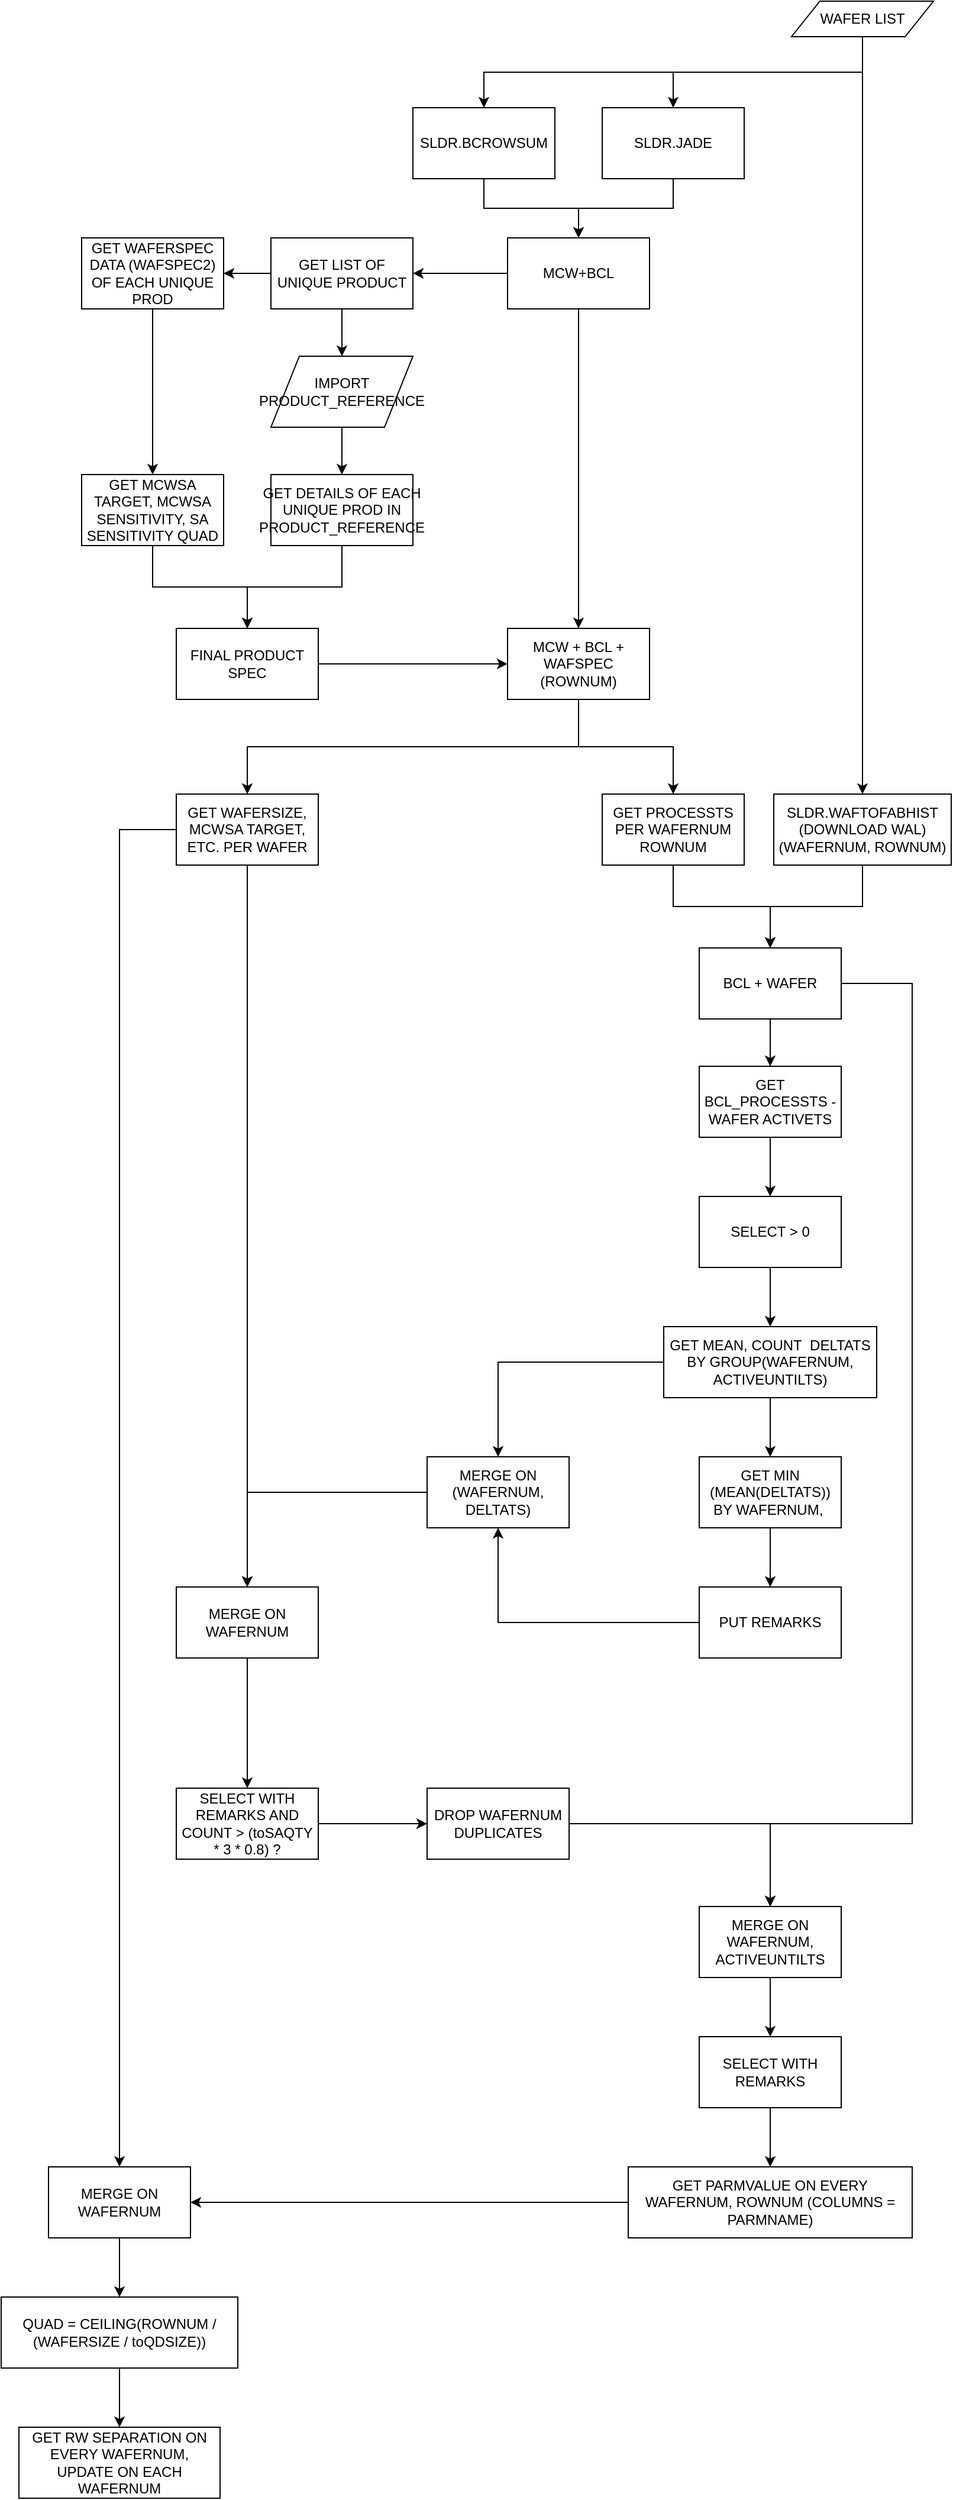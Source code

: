 <mxfile version="12.9.3" type="github"><diagram id="RNorpvvoh5dz3k51KkVT" name="Page-1"><mxGraphModel dx="1886" dy="880" grid="1" gridSize="10" guides="1" tooltips="1" connect="1" arrows="1" fold="1" page="1" pageScale="1" pageWidth="850" pageHeight="1100" math="0" shadow="0"><root><mxCell id="0"/><mxCell id="1" parent="0"/><mxCell id="9_LjHgGApns-3MtyWlZG-6" style="edgeStyle=orthogonalEdgeStyle;rounded=0;orthogonalLoop=1;jettySize=auto;html=1;exitX=0.5;exitY=1;exitDx=0;exitDy=0;entryX=0.5;entryY=0;entryDx=0;entryDy=0;" parent="1" source="9_LjHgGApns-3MtyWlZG-2" target="9_LjHgGApns-3MtyWlZG-3" edge="1"><mxGeometry relative="1" as="geometry"/></mxCell><mxCell id="9_LjHgGApns-3MtyWlZG-7" style="edgeStyle=orthogonalEdgeStyle;rounded=0;orthogonalLoop=1;jettySize=auto;html=1;exitX=0.5;exitY=1;exitDx=0;exitDy=0;entryX=0.5;entryY=0;entryDx=0;entryDy=0;" parent="1" source="9_LjHgGApns-3MtyWlZG-2" target="9_LjHgGApns-3MtyWlZG-4" edge="1"><mxGeometry relative="1" as="geometry"/></mxCell><mxCell id="1ydk3U4ZFSy-2KVholBT-29" style="edgeStyle=orthogonalEdgeStyle;rounded=0;orthogonalLoop=1;jettySize=auto;html=1;exitX=0.5;exitY=1;exitDx=0;exitDy=0;entryX=0.5;entryY=0;entryDx=0;entryDy=0;" edge="1" parent="1" source="9_LjHgGApns-3MtyWlZG-2" target="1ydk3U4ZFSy-2KVholBT-28"><mxGeometry relative="1" as="geometry"/></mxCell><mxCell id="9_LjHgGApns-3MtyWlZG-2" value="&lt;span&gt;WAFER LIST&lt;/span&gt;" style="shape=parallelogram;perimeter=parallelogramPerimeter;whiteSpace=wrap;html=1;fontStyle=0" parent="1" vertex="1"><mxGeometry x="658" y="20" width="120" height="30" as="geometry"/></mxCell><mxCell id="9_LjHgGApns-3MtyWlZG-11" style="edgeStyle=orthogonalEdgeStyle;rounded=0;orthogonalLoop=1;jettySize=auto;html=1;exitX=0.5;exitY=1;exitDx=0;exitDy=0;" parent="1" source="9_LjHgGApns-3MtyWlZG-3" target="9_LjHgGApns-3MtyWlZG-10" edge="1"><mxGeometry relative="1" as="geometry"/></mxCell><mxCell id="9_LjHgGApns-3MtyWlZG-3" value="SLDR.BCROWSUM" style="rounded=0;whiteSpace=wrap;html=1;" parent="1" vertex="1"><mxGeometry x="338" y="110" width="120" height="60" as="geometry"/></mxCell><mxCell id="9_LjHgGApns-3MtyWlZG-12" style="edgeStyle=orthogonalEdgeStyle;rounded=0;orthogonalLoop=1;jettySize=auto;html=1;exitX=0.5;exitY=1;exitDx=0;exitDy=0;entryX=0.5;entryY=0;entryDx=0;entryDy=0;" parent="1" source="9_LjHgGApns-3MtyWlZG-4" target="9_LjHgGApns-3MtyWlZG-10" edge="1"><mxGeometry relative="1" as="geometry"/></mxCell><mxCell id="9_LjHgGApns-3MtyWlZG-4" value="SLDR.JADE" style="rounded=0;whiteSpace=wrap;html=1;" parent="1" vertex="1"><mxGeometry x="498" y="110" width="120" height="60" as="geometry"/></mxCell><mxCell id="1ydk3U4ZFSy-2KVholBT-4" style="edgeStyle=orthogonalEdgeStyle;rounded=0;orthogonalLoop=1;jettySize=auto;html=1;exitX=0;exitY=0.5;exitDx=0;exitDy=0;entryX=1;entryY=0.5;entryDx=0;entryDy=0;" edge="1" parent="1" source="9_LjHgGApns-3MtyWlZG-10" target="9_LjHgGApns-3MtyWlZG-14"><mxGeometry relative="1" as="geometry"/></mxCell><mxCell id="1ydk3U4ZFSy-2KVholBT-22" style="edgeStyle=orthogonalEdgeStyle;rounded=0;orthogonalLoop=1;jettySize=auto;html=1;exitX=0.5;exitY=1;exitDx=0;exitDy=0;" edge="1" parent="1" source="9_LjHgGApns-3MtyWlZG-10" target="1ydk3U4ZFSy-2KVholBT-23"><mxGeometry relative="1" as="geometry"><mxPoint x="308" y="700" as="targetPoint"/></mxGeometry></mxCell><mxCell id="9_LjHgGApns-3MtyWlZG-10" value="MCW+BCL" style="rounded=0;whiteSpace=wrap;html=1;" parent="1" vertex="1"><mxGeometry x="418" y="220" width="120" height="60" as="geometry"/></mxCell><mxCell id="9_LjHgGApns-3MtyWlZG-15" style="edgeStyle=orthogonalEdgeStyle;rounded=0;orthogonalLoop=1;jettySize=auto;html=1;exitX=0.5;exitY=1;exitDx=0;exitDy=0;" parent="1" source="9_LjHgGApns-3MtyWlZG-14" edge="1"><mxGeometry relative="1" as="geometry"><mxPoint x="278" y="320" as="targetPoint"/></mxGeometry></mxCell><mxCell id="1ydk3U4ZFSy-2KVholBT-10" style="edgeStyle=orthogonalEdgeStyle;rounded=0;orthogonalLoop=1;jettySize=auto;html=1;exitX=0;exitY=0.5;exitDx=0;exitDy=0;entryX=1;entryY=0.5;entryDx=0;entryDy=0;" edge="1" parent="1" source="9_LjHgGApns-3MtyWlZG-14" target="1ydk3U4ZFSy-2KVholBT-9"><mxGeometry relative="1" as="geometry"/></mxCell><mxCell id="9_LjHgGApns-3MtyWlZG-14" value="GET LIST OF UNIQUE PRODUCT" style="rounded=0;whiteSpace=wrap;html=1;fontStyle=0" parent="1" vertex="1"><mxGeometry x="218" y="220" width="120" height="60" as="geometry"/></mxCell><mxCell id="1ydk3U4ZFSy-2KVholBT-13" style="edgeStyle=orthogonalEdgeStyle;rounded=0;orthogonalLoop=1;jettySize=auto;html=1;exitX=0.5;exitY=1;exitDx=0;exitDy=0;entryX=0.5;entryY=0;entryDx=0;entryDy=0;" edge="1" parent="1" source="9_LjHgGApns-3MtyWlZG-17" target="1ydk3U4ZFSy-2KVholBT-12"><mxGeometry relative="1" as="geometry"/></mxCell><mxCell id="9_LjHgGApns-3MtyWlZG-17" value="IMPORT PRODUCT_REFERENCE" style="shape=parallelogram;perimeter=parallelogramPerimeter;whiteSpace=wrap;html=1;" parent="1" vertex="1"><mxGeometry x="218" y="320" width="120" height="60" as="geometry"/></mxCell><mxCell id="1ydk3U4ZFSy-2KVholBT-17" style="edgeStyle=orthogonalEdgeStyle;rounded=0;orthogonalLoop=1;jettySize=auto;html=1;exitX=0.5;exitY=1;exitDx=0;exitDy=0;entryX=0.5;entryY=0;entryDx=0;entryDy=0;" edge="1" parent="1" source="1ydk3U4ZFSy-2KVholBT-9" target="1ydk3U4ZFSy-2KVholBT-15"><mxGeometry relative="1" as="geometry"/></mxCell><mxCell id="1ydk3U4ZFSy-2KVholBT-9" value="GET WAFERSPEC DATA (WAFSPEC2) OF EACH UNIQUE PROD" style="rounded=0;whiteSpace=wrap;html=1;" vertex="1" parent="1"><mxGeometry x="58" y="220" width="120" height="60" as="geometry"/></mxCell><mxCell id="1ydk3U4ZFSy-2KVholBT-20" style="edgeStyle=orthogonalEdgeStyle;rounded=0;orthogonalLoop=1;jettySize=auto;html=1;exitX=0.5;exitY=1;exitDx=0;exitDy=0;entryX=0.5;entryY=0;entryDx=0;entryDy=0;" edge="1" parent="1" source="1ydk3U4ZFSy-2KVholBT-12" target="1ydk3U4ZFSy-2KVholBT-19"><mxGeometry relative="1" as="geometry"/></mxCell><mxCell id="1ydk3U4ZFSy-2KVholBT-12" value="GET DETAILS OF EACH UNIQUE PROD IN PRODUCT_REFERENCE" style="rounded=0;whiteSpace=wrap;html=1;" vertex="1" parent="1"><mxGeometry x="218" y="420" width="120" height="60" as="geometry"/></mxCell><mxCell id="1ydk3U4ZFSy-2KVholBT-18" style="edgeStyle=orthogonalEdgeStyle;rounded=0;orthogonalLoop=1;jettySize=auto;html=1;exitX=0.5;exitY=1;exitDx=0;exitDy=0;" edge="1" parent="1" source="1ydk3U4ZFSy-2KVholBT-15" target="1ydk3U4ZFSy-2KVholBT-19"><mxGeometry relative="1" as="geometry"><mxPoint x="168" y="570" as="targetPoint"/></mxGeometry></mxCell><mxCell id="1ydk3U4ZFSy-2KVholBT-15" value="GET MCWSA TARGET, MCWSA SENSITIVITY, SA SENSITIVITY QUAD" style="rounded=0;whiteSpace=wrap;html=1;" vertex="1" parent="1"><mxGeometry x="58" y="420" width="120" height="60" as="geometry"/></mxCell><mxCell id="1ydk3U4ZFSy-2KVholBT-26" style="edgeStyle=orthogonalEdgeStyle;rounded=0;orthogonalLoop=1;jettySize=auto;html=1;exitX=1;exitY=0.5;exitDx=0;exitDy=0;" edge="1" parent="1" source="1ydk3U4ZFSy-2KVholBT-19" target="1ydk3U4ZFSy-2KVholBT-23"><mxGeometry relative="1" as="geometry"/></mxCell><mxCell id="1ydk3U4ZFSy-2KVholBT-19" value="FINAL PRODUCT SPEC" style="rounded=0;whiteSpace=wrap;html=1;" vertex="1" parent="1"><mxGeometry x="138" y="550" width="120" height="60" as="geometry"/></mxCell><mxCell id="1ydk3U4ZFSy-2KVholBT-37" style="edgeStyle=orthogonalEdgeStyle;rounded=0;orthogonalLoop=1;jettySize=auto;html=1;exitX=0.5;exitY=1;exitDx=0;exitDy=0;entryX=0.5;entryY=0;entryDx=0;entryDy=0;" edge="1" parent="1" source="1ydk3U4ZFSy-2KVholBT-23" target="1ydk3U4ZFSy-2KVholBT-35"><mxGeometry relative="1" as="geometry"/></mxCell><mxCell id="1ydk3U4ZFSy-2KVholBT-38" style="edgeStyle=orthogonalEdgeStyle;rounded=0;orthogonalLoop=1;jettySize=auto;html=1;exitX=0.5;exitY=1;exitDx=0;exitDy=0;entryX=0.5;entryY=0;entryDx=0;entryDy=0;" edge="1" parent="1" source="1ydk3U4ZFSy-2KVholBT-23" target="1ydk3U4ZFSy-2KVholBT-36"><mxGeometry relative="1" as="geometry"/></mxCell><mxCell id="1ydk3U4ZFSy-2KVholBT-23" value="MCW + BCL + WAFSPEC (ROWNUM)" style="rounded=0;whiteSpace=wrap;html=1;" vertex="1" parent="1"><mxGeometry x="418" y="550" width="120" height="60" as="geometry"/></mxCell><mxCell id="1ydk3U4ZFSy-2KVholBT-44" style="edgeStyle=orthogonalEdgeStyle;rounded=0;orthogonalLoop=1;jettySize=auto;html=1;exitX=0.5;exitY=1;exitDx=0;exitDy=0;entryX=0.5;entryY=0;entryDx=0;entryDy=0;" edge="1" parent="1" source="1ydk3U4ZFSy-2KVholBT-28" target="1ydk3U4ZFSy-2KVholBT-40"><mxGeometry relative="1" as="geometry"/></mxCell><mxCell id="1ydk3U4ZFSy-2KVholBT-28" value="SLDR.WAFTOFABHIST&lt;br&gt;(DOWNLOAD WAL)&lt;br&gt;(WAFERNUM, ROWNUM)" style="rounded=0;whiteSpace=wrap;html=1;" vertex="1" parent="1"><mxGeometry x="643" y="690" width="150" height="60" as="geometry"/></mxCell><mxCell id="1ydk3U4ZFSy-2KVholBT-76" style="edgeStyle=orthogonalEdgeStyle;rounded=0;orthogonalLoop=1;jettySize=auto;html=1;exitX=0.5;exitY=1;exitDx=0;exitDy=0;" edge="1" parent="1" source="1ydk3U4ZFSy-2KVholBT-35" target="1ydk3U4ZFSy-2KVholBT-75"><mxGeometry relative="1" as="geometry"/></mxCell><mxCell id="1ydk3U4ZFSy-2KVholBT-104" style="edgeStyle=orthogonalEdgeStyle;rounded=0;orthogonalLoop=1;jettySize=auto;html=1;exitX=0;exitY=0.5;exitDx=0;exitDy=0;entryX=0.5;entryY=0;entryDx=0;entryDy=0;" edge="1" parent="1" source="1ydk3U4ZFSy-2KVholBT-35" target="1ydk3U4ZFSy-2KVholBT-106"><mxGeometry relative="1" as="geometry"><mxPoint x="40" y="1914" as="targetPoint"/></mxGeometry></mxCell><mxCell id="1ydk3U4ZFSy-2KVholBT-35" value="GET WAFERSIZE, MCWSA TARGET, ETC. PER WAFER" style="rounded=0;whiteSpace=wrap;html=1;" vertex="1" parent="1"><mxGeometry x="138" y="690" width="120" height="60" as="geometry"/></mxCell><mxCell id="1ydk3U4ZFSy-2KVholBT-43" style="edgeStyle=orthogonalEdgeStyle;rounded=0;orthogonalLoop=1;jettySize=auto;html=1;exitX=0.5;exitY=1;exitDx=0;exitDy=0;entryX=0.5;entryY=0;entryDx=0;entryDy=0;" edge="1" parent="1" source="1ydk3U4ZFSy-2KVholBT-36" target="1ydk3U4ZFSy-2KVholBT-40"><mxGeometry relative="1" as="geometry"/></mxCell><mxCell id="1ydk3U4ZFSy-2KVholBT-36" value="GET PROCESSTS PER WAFERNUM ROWNUM" style="rounded=0;whiteSpace=wrap;html=1;" vertex="1" parent="1"><mxGeometry x="498" y="690" width="120" height="60" as="geometry"/></mxCell><mxCell id="1ydk3U4ZFSy-2KVholBT-46" style="edgeStyle=orthogonalEdgeStyle;rounded=0;orthogonalLoop=1;jettySize=auto;html=1;exitX=0.5;exitY=1;exitDx=0;exitDy=0;entryX=0.5;entryY=0;entryDx=0;entryDy=0;" edge="1" parent="1" source="1ydk3U4ZFSy-2KVholBT-40" target="1ydk3U4ZFSy-2KVholBT-45"><mxGeometry relative="1" as="geometry"/></mxCell><mxCell id="1ydk3U4ZFSy-2KVholBT-94" style="edgeStyle=orthogonalEdgeStyle;rounded=0;orthogonalLoop=1;jettySize=auto;html=1;exitX=1;exitY=0.5;exitDx=0;exitDy=0;entryX=0.5;entryY=0;entryDx=0;entryDy=0;" edge="1" parent="1" source="1ydk3U4ZFSy-2KVholBT-40" target="1ydk3U4ZFSy-2KVholBT-88"><mxGeometry relative="1" as="geometry"><Array as="points"><mxPoint x="760" y="850"/><mxPoint x="760" y="1560"/><mxPoint x="640" y="1560"/></Array></mxGeometry></mxCell><mxCell id="1ydk3U4ZFSy-2KVholBT-40" value="BCL + WAFER" style="rounded=0;whiteSpace=wrap;html=1;" vertex="1" parent="1"><mxGeometry x="580" y="820" width="120" height="60" as="geometry"/></mxCell><mxCell id="1ydk3U4ZFSy-2KVholBT-48" value="" style="edgeStyle=orthogonalEdgeStyle;rounded=0;orthogonalLoop=1;jettySize=auto;html=1;" edge="1" parent="1" source="1ydk3U4ZFSy-2KVholBT-45" target="1ydk3U4ZFSy-2KVholBT-47"><mxGeometry relative="1" as="geometry"/></mxCell><mxCell id="1ydk3U4ZFSy-2KVholBT-45" value="GET BCL_PROCESSTS - WAFER ACTIVETS" style="rounded=0;whiteSpace=wrap;html=1;" vertex="1" parent="1"><mxGeometry x="580" y="920" width="120" height="60" as="geometry"/></mxCell><mxCell id="1ydk3U4ZFSy-2KVholBT-51" style="edgeStyle=orthogonalEdgeStyle;rounded=0;orthogonalLoop=1;jettySize=auto;html=1;exitX=0.5;exitY=1;exitDx=0;exitDy=0;entryX=0.5;entryY=0;entryDx=0;entryDy=0;" edge="1" parent="1" source="1ydk3U4ZFSy-2KVholBT-47" target="1ydk3U4ZFSy-2KVholBT-50"><mxGeometry relative="1" as="geometry"/></mxCell><mxCell id="1ydk3U4ZFSy-2KVholBT-47" value="SELECT &amp;gt; 0" style="rounded=0;whiteSpace=wrap;html=1;" vertex="1" parent="1"><mxGeometry x="580" y="1030" width="120" height="60" as="geometry"/></mxCell><mxCell id="1ydk3U4ZFSy-2KVholBT-54" style="edgeStyle=orthogonalEdgeStyle;rounded=0;orthogonalLoop=1;jettySize=auto;html=1;exitX=0.5;exitY=1;exitDx=0;exitDy=0;entryX=0.5;entryY=0;entryDx=0;entryDy=0;" edge="1" parent="1" source="1ydk3U4ZFSy-2KVholBT-50" target="1ydk3U4ZFSy-2KVholBT-53"><mxGeometry relative="1" as="geometry"/></mxCell><mxCell id="1ydk3U4ZFSy-2KVholBT-72" style="edgeStyle=orthogonalEdgeStyle;rounded=0;orthogonalLoop=1;jettySize=auto;html=1;exitX=0;exitY=0.5;exitDx=0;exitDy=0;" edge="1" parent="1" source="1ydk3U4ZFSy-2KVholBT-50" target="1ydk3U4ZFSy-2KVholBT-61"><mxGeometry relative="1" as="geometry"/></mxCell><mxCell id="1ydk3U4ZFSy-2KVholBT-50" value="GET MEAN, COUNT&amp;nbsp; DELTATS BY GROUP(WAFERNUM, ACTIVEUNTILTS)" style="rounded=0;whiteSpace=wrap;html=1;" vertex="1" parent="1"><mxGeometry x="550" y="1140" width="180" height="60" as="geometry"/></mxCell><mxCell id="1ydk3U4ZFSy-2KVholBT-57" style="edgeStyle=orthogonalEdgeStyle;rounded=0;orthogonalLoop=1;jettySize=auto;html=1;exitX=0.5;exitY=1;exitDx=0;exitDy=0;entryX=0.5;entryY=0;entryDx=0;entryDy=0;" edge="1" parent="1" source="1ydk3U4ZFSy-2KVholBT-53" target="1ydk3U4ZFSy-2KVholBT-56"><mxGeometry relative="1" as="geometry"/></mxCell><mxCell id="1ydk3U4ZFSy-2KVholBT-53" value="GET MIN (MEAN(DELTATS)) BY WAFERNUM,&amp;nbsp;" style="rounded=0;whiteSpace=wrap;html=1;" vertex="1" parent="1"><mxGeometry x="580" y="1250" width="120" height="60" as="geometry"/></mxCell><mxCell id="1ydk3U4ZFSy-2KVholBT-78" style="edgeStyle=orthogonalEdgeStyle;rounded=0;orthogonalLoop=1;jettySize=auto;html=1;exitX=0;exitY=0.5;exitDx=0;exitDy=0;entryX=0.5;entryY=1;entryDx=0;entryDy=0;" edge="1" parent="1" source="1ydk3U4ZFSy-2KVholBT-56" target="1ydk3U4ZFSy-2KVholBT-61"><mxGeometry relative="1" as="geometry"/></mxCell><mxCell id="1ydk3U4ZFSy-2KVholBT-56" value="PUT REMARKS" style="rounded=0;whiteSpace=wrap;html=1;" vertex="1" parent="1"><mxGeometry x="580" y="1360" width="120" height="60" as="geometry"/></mxCell><mxCell id="1ydk3U4ZFSy-2KVholBT-79" style="edgeStyle=orthogonalEdgeStyle;rounded=0;orthogonalLoop=1;jettySize=auto;html=1;exitX=0;exitY=0.5;exitDx=0;exitDy=0;entryX=0.5;entryY=0;entryDx=0;entryDy=0;" edge="1" parent="1" source="1ydk3U4ZFSy-2KVholBT-61" target="1ydk3U4ZFSy-2KVholBT-75"><mxGeometry relative="1" as="geometry"/></mxCell><mxCell id="1ydk3U4ZFSy-2KVholBT-61" value="MERGE ON (WAFERNUM, DELTATS)" style="rounded=0;whiteSpace=wrap;html=1;" vertex="1" parent="1"><mxGeometry x="350" y="1250" width="120" height="60" as="geometry"/></mxCell><mxCell id="1ydk3U4ZFSy-2KVholBT-80" style="edgeStyle=orthogonalEdgeStyle;rounded=0;orthogonalLoop=1;jettySize=auto;html=1;exitX=0.5;exitY=1;exitDx=0;exitDy=0;" edge="1" parent="1" source="1ydk3U4ZFSy-2KVholBT-75" target="1ydk3U4ZFSy-2KVholBT-81"><mxGeometry relative="1" as="geometry"><mxPoint x="198" y="1480" as="targetPoint"/></mxGeometry></mxCell><mxCell id="1ydk3U4ZFSy-2KVholBT-75" value="MERGE ON WAFERNUM" style="rounded=0;whiteSpace=wrap;html=1;" vertex="1" parent="1"><mxGeometry x="138" y="1360" width="120" height="60" as="geometry"/></mxCell><mxCell id="1ydk3U4ZFSy-2KVholBT-87" style="edgeStyle=orthogonalEdgeStyle;rounded=0;orthogonalLoop=1;jettySize=auto;html=1;exitX=1;exitY=0.5;exitDx=0;exitDy=0;entryX=0;entryY=0.5;entryDx=0;entryDy=0;" edge="1" parent="1" source="1ydk3U4ZFSy-2KVholBT-81" target="1ydk3U4ZFSy-2KVholBT-83"><mxGeometry relative="1" as="geometry"/></mxCell><mxCell id="1ydk3U4ZFSy-2KVholBT-81" value="SELECT WITH REMARKS AND COUNT &amp;gt; (toSAQTY * 3 * 0.8) ?" style="rounded=0;whiteSpace=wrap;html=1;" vertex="1" parent="1"><mxGeometry x="138" y="1530" width="120" height="60" as="geometry"/></mxCell><mxCell id="1ydk3U4ZFSy-2KVholBT-93" style="edgeStyle=orthogonalEdgeStyle;rounded=0;orthogonalLoop=1;jettySize=auto;html=1;exitX=1;exitY=0.5;exitDx=0;exitDy=0;entryX=0.5;entryY=0;entryDx=0;entryDy=0;" edge="1" parent="1" source="1ydk3U4ZFSy-2KVholBT-83" target="1ydk3U4ZFSy-2KVholBT-88"><mxGeometry relative="1" as="geometry"/></mxCell><mxCell id="1ydk3U4ZFSy-2KVholBT-83" value="DROP WAFERNUM DUPLICATES" style="rounded=0;whiteSpace=wrap;html=1;" vertex="1" parent="1"><mxGeometry x="350" y="1530" width="120" height="60" as="geometry"/></mxCell><mxCell id="1ydk3U4ZFSy-2KVholBT-100" style="edgeStyle=orthogonalEdgeStyle;rounded=0;orthogonalLoop=1;jettySize=auto;html=1;exitX=0.5;exitY=1;exitDx=0;exitDy=0;entryX=0.5;entryY=0;entryDx=0;entryDy=0;" edge="1" parent="1" source="1ydk3U4ZFSy-2KVholBT-88" target="1ydk3U4ZFSy-2KVholBT-96"><mxGeometry relative="1" as="geometry"/></mxCell><mxCell id="1ydk3U4ZFSy-2KVholBT-88" value="MERGE ON WAFERNUM, ACTIVEUNTILTS" style="rounded=0;whiteSpace=wrap;html=1;" vertex="1" parent="1"><mxGeometry x="580" y="1630" width="120" height="60" as="geometry"/></mxCell><mxCell id="1ydk3U4ZFSy-2KVholBT-102" style="edgeStyle=orthogonalEdgeStyle;rounded=0;orthogonalLoop=1;jettySize=auto;html=1;exitX=0.5;exitY=1;exitDx=0;exitDy=0;entryX=0.5;entryY=0;entryDx=0;entryDy=0;" edge="1" parent="1" source="1ydk3U4ZFSy-2KVholBT-96" target="1ydk3U4ZFSy-2KVholBT-101"><mxGeometry relative="1" as="geometry"/></mxCell><mxCell id="1ydk3U4ZFSy-2KVholBT-96" value="SELECT WITH REMARKS" style="rounded=0;whiteSpace=wrap;html=1;" vertex="1" parent="1"><mxGeometry x="580" y="1740" width="120" height="60" as="geometry"/></mxCell><mxCell id="1ydk3U4ZFSy-2KVholBT-111" style="edgeStyle=orthogonalEdgeStyle;rounded=0;orthogonalLoop=1;jettySize=auto;html=1;exitX=0;exitY=0.5;exitDx=0;exitDy=0;entryX=1;entryY=0.5;entryDx=0;entryDy=0;" edge="1" parent="1" source="1ydk3U4ZFSy-2KVholBT-101" target="1ydk3U4ZFSy-2KVholBT-106"><mxGeometry relative="1" as="geometry"/></mxCell><mxCell id="1ydk3U4ZFSy-2KVholBT-101" value="GET PARMVALUE ON EVERY WAFERNUM, ROWNUM (COLUMNS = PARMNAME)" style="rounded=0;whiteSpace=wrap;html=1;" vertex="1" parent="1"><mxGeometry x="520" y="1850" width="240" height="60" as="geometry"/></mxCell><mxCell id="1ydk3U4ZFSy-2KVholBT-113" style="edgeStyle=orthogonalEdgeStyle;rounded=0;orthogonalLoop=1;jettySize=auto;html=1;exitX=0.5;exitY=1;exitDx=0;exitDy=0;entryX=0.5;entryY=0;entryDx=0;entryDy=0;" edge="1" parent="1" source="1ydk3U4ZFSy-2KVholBT-106" target="1ydk3U4ZFSy-2KVholBT-112"><mxGeometry relative="1" as="geometry"/></mxCell><mxCell id="1ydk3U4ZFSy-2KVholBT-106" value="MERGE ON WAFERNUM" style="rounded=0;whiteSpace=wrap;html=1;" vertex="1" parent="1"><mxGeometry x="30" y="1850" width="120" height="60" as="geometry"/></mxCell><mxCell id="1ydk3U4ZFSy-2KVholBT-116" style="edgeStyle=orthogonalEdgeStyle;rounded=0;orthogonalLoop=1;jettySize=auto;html=1;exitX=0.5;exitY=1;exitDx=0;exitDy=0;" edge="1" parent="1" source="1ydk3U4ZFSy-2KVholBT-112" target="1ydk3U4ZFSy-2KVholBT-115"><mxGeometry relative="1" as="geometry"/></mxCell><mxCell id="1ydk3U4ZFSy-2KVholBT-112" value="QUAD = CEILING(ROWNUM / (WAFERSIZE / toQDSIZE))" style="rounded=0;whiteSpace=wrap;html=1;" vertex="1" parent="1"><mxGeometry x="-10" y="1960" width="200" height="60" as="geometry"/></mxCell><mxCell id="1ydk3U4ZFSy-2KVholBT-115" value="GET RW SEPARATION ON EVERY WAFERNUM, UPDATE ON EACH WAFERNUM" style="rounded=0;whiteSpace=wrap;html=1;" vertex="1" parent="1"><mxGeometry x="5" y="2070" width="170" height="60" as="geometry"/></mxCell></root></mxGraphModel></diagram></mxfile>